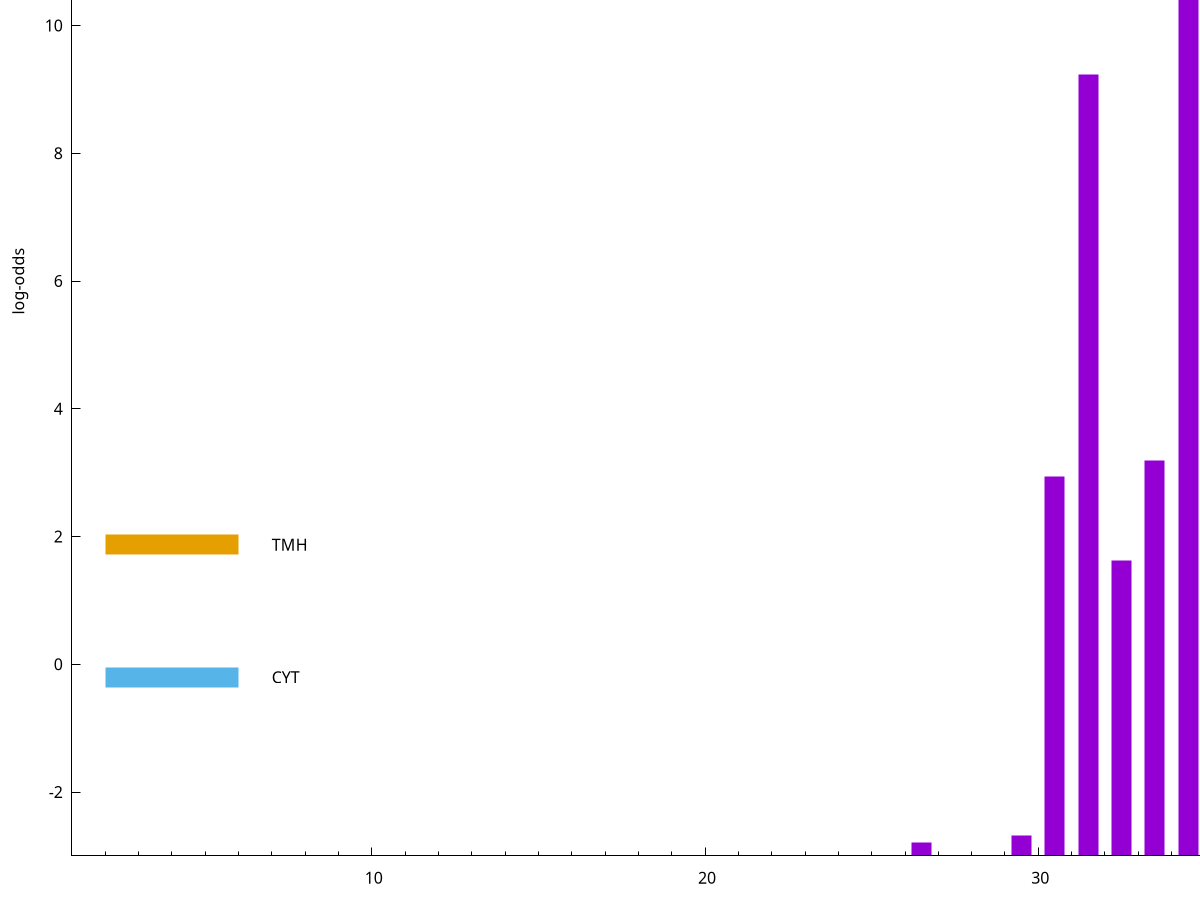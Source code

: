 set title "LipoP predictions for SRR4017849.gff"
set size 2., 1.4
set xrange [1:70] 
set mxtics 10
set yrange [-3:15]
set y2range [0:18]
set ylabel "log-odds"
set term postscript eps color solid "Helvetica" 30
set output "SRR4017849.gff122.eps"
set arrow from 2,12.2489 to 6,12.2489 nohead lt 1 lw 20
set label "SpI" at 7,12.2489
set arrow from 2,1.87198 to 6,1.87198 nohead lt 4 lw 20
set label "TMH" at 7,1.87198
set arrow from 2,-0.200913 to 6,-0.200913 nohead lt 3 lw 20
set label "CYT" at 7,-0.200913
set arrow from 2,12.2489 to 6,12.2489 nohead lt 1 lw 20
set label "SpI" at 7,12.2489
# NOTE: The scores below are the log-odds scores with the threshold
# NOTE: subtracted (a hack to make gnuplot make the histogram all
# NOTE: look nice).
plot "-" axes x1y2 title "" with impulses lt 1 lw 20
34.500000 15.051900
31.500000 12.230830
33.500000 6.185440
30.500000 5.933480
32.500000 4.623210
29.500000 0.313070
26.500000 0.202550
36.500000 0.034150
e
exit
